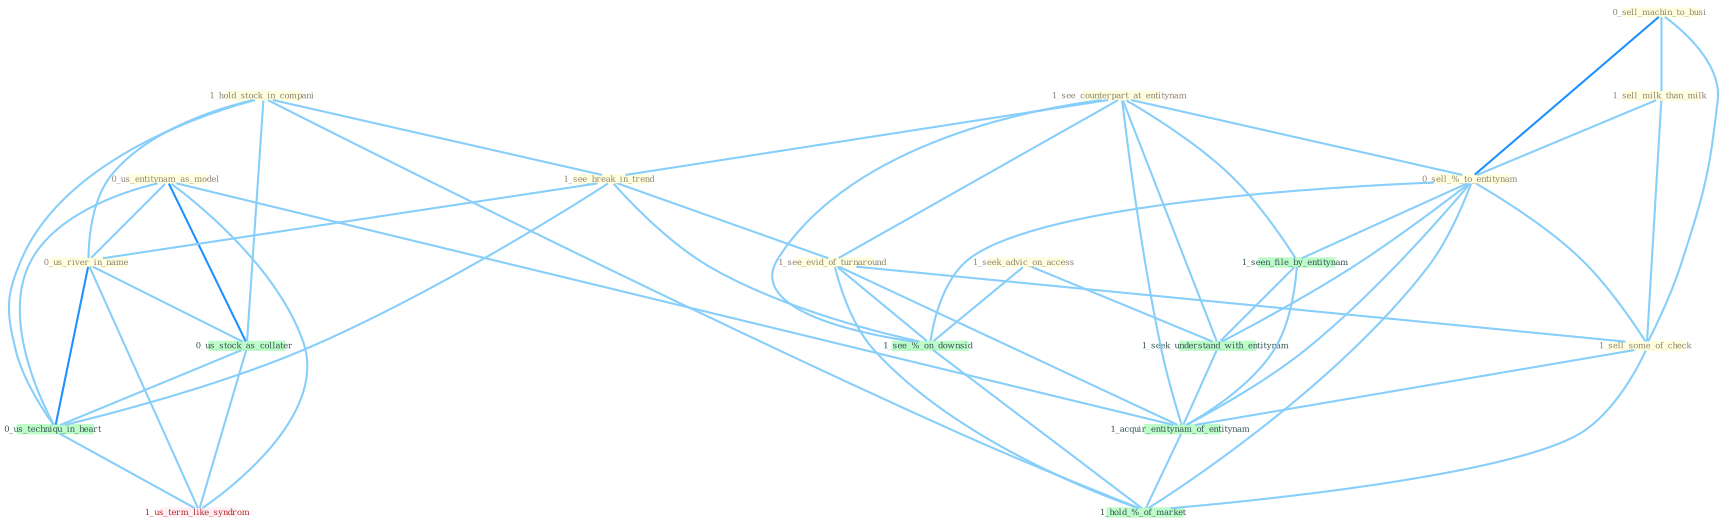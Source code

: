Graph G{ 
    node
    [shape=polygon,style=filled,width=.5,height=.06,color="#BDFCC9",fixedsize=true,fontsize=4,
    fontcolor="#2f4f4f"];
    {node
    [color="#ffffe0", fontcolor="#8b7d6b"] "0_us_entitynam_as_model " "1_seek_advic_on_access " "0_sell_machin_to_busi " "1_see_counterpart_at_entitynam " "1_sell_milk_than_milk " "1_hold_stock_in_compani " "1_see_break_in_trend " "1_see_evid_of_turnaround " "0_us_river_in_name " "0_sell_%_to_entitynam " "1_sell_some_of_check "}
{node [color="#fff0f5", fontcolor="#b22222"] "1_us_term_like_syndrom "}
edge [color="#B0E2FF"];

	"0_us_entitynam_as_model " -- "0_us_river_in_name " [w="1", color="#87cefa" ];
	"0_us_entitynam_as_model " -- "0_us_stock_as_collater " [w="2", color="#1e90ff" , len=0.8];
	"0_us_entitynam_as_model " -- "1_acquir_entitynam_of_entitynam " [w="1", color="#87cefa" ];
	"0_us_entitynam_as_model " -- "0_us_techniqu_in_heart " [w="1", color="#87cefa" ];
	"0_us_entitynam_as_model " -- "1_us_term_like_syndrom " [w="1", color="#87cefa" ];
	"1_seek_advic_on_access " -- "1_seek_understand_with_entitynam " [w="1", color="#87cefa" ];
	"1_seek_advic_on_access " -- "1_see_%_on_downsid " [w="1", color="#87cefa" ];
	"0_sell_machin_to_busi " -- "1_sell_milk_than_milk " [w="1", color="#87cefa" ];
	"0_sell_machin_to_busi " -- "0_sell_%_to_entitynam " [w="2", color="#1e90ff" , len=0.8];
	"0_sell_machin_to_busi " -- "1_sell_some_of_check " [w="1", color="#87cefa" ];
	"1_see_counterpart_at_entitynam " -- "1_see_break_in_trend " [w="1", color="#87cefa" ];
	"1_see_counterpart_at_entitynam " -- "1_see_evid_of_turnaround " [w="1", color="#87cefa" ];
	"1_see_counterpart_at_entitynam " -- "0_sell_%_to_entitynam " [w="1", color="#87cefa" ];
	"1_see_counterpart_at_entitynam " -- "1_seen_file_by_entitynam " [w="1", color="#87cefa" ];
	"1_see_counterpart_at_entitynam " -- "1_seek_understand_with_entitynam " [w="1", color="#87cefa" ];
	"1_see_counterpart_at_entitynam " -- "1_acquir_entitynam_of_entitynam " [w="1", color="#87cefa" ];
	"1_see_counterpart_at_entitynam " -- "1_see_%_on_downsid " [w="1", color="#87cefa" ];
	"1_sell_milk_than_milk " -- "0_sell_%_to_entitynam " [w="1", color="#87cefa" ];
	"1_sell_milk_than_milk " -- "1_sell_some_of_check " [w="1", color="#87cefa" ];
	"1_hold_stock_in_compani " -- "1_see_break_in_trend " [w="1", color="#87cefa" ];
	"1_hold_stock_in_compani " -- "0_us_river_in_name " [w="1", color="#87cefa" ];
	"1_hold_stock_in_compani " -- "0_us_stock_as_collater " [w="1", color="#87cefa" ];
	"1_hold_stock_in_compani " -- "0_us_techniqu_in_heart " [w="1", color="#87cefa" ];
	"1_hold_stock_in_compani " -- "1_hold_%_of_market " [w="1", color="#87cefa" ];
	"1_see_break_in_trend " -- "1_see_evid_of_turnaround " [w="1", color="#87cefa" ];
	"1_see_break_in_trend " -- "0_us_river_in_name " [w="1", color="#87cefa" ];
	"1_see_break_in_trend " -- "0_us_techniqu_in_heart " [w="1", color="#87cefa" ];
	"1_see_break_in_trend " -- "1_see_%_on_downsid " [w="1", color="#87cefa" ];
	"1_see_evid_of_turnaround " -- "1_sell_some_of_check " [w="1", color="#87cefa" ];
	"1_see_evid_of_turnaround " -- "1_acquir_entitynam_of_entitynam " [w="1", color="#87cefa" ];
	"1_see_evid_of_turnaround " -- "1_see_%_on_downsid " [w="1", color="#87cefa" ];
	"1_see_evid_of_turnaround " -- "1_hold_%_of_market " [w="1", color="#87cefa" ];
	"0_us_river_in_name " -- "0_us_stock_as_collater " [w="1", color="#87cefa" ];
	"0_us_river_in_name " -- "0_us_techniqu_in_heart " [w="2", color="#1e90ff" , len=0.8];
	"0_us_river_in_name " -- "1_us_term_like_syndrom " [w="1", color="#87cefa" ];
	"0_sell_%_to_entitynam " -- "1_sell_some_of_check " [w="1", color="#87cefa" ];
	"0_sell_%_to_entitynam " -- "1_seen_file_by_entitynam " [w="1", color="#87cefa" ];
	"0_sell_%_to_entitynam " -- "1_seek_understand_with_entitynam " [w="1", color="#87cefa" ];
	"0_sell_%_to_entitynam " -- "1_acquir_entitynam_of_entitynam " [w="1", color="#87cefa" ];
	"0_sell_%_to_entitynam " -- "1_see_%_on_downsid " [w="1", color="#87cefa" ];
	"0_sell_%_to_entitynam " -- "1_hold_%_of_market " [w="1", color="#87cefa" ];
	"1_sell_some_of_check " -- "1_acquir_entitynam_of_entitynam " [w="1", color="#87cefa" ];
	"1_sell_some_of_check " -- "1_hold_%_of_market " [w="1", color="#87cefa" ];
	"1_seen_file_by_entitynam " -- "1_seek_understand_with_entitynam " [w="1", color="#87cefa" ];
	"1_seen_file_by_entitynam " -- "1_acquir_entitynam_of_entitynam " [w="1", color="#87cefa" ];
	"0_us_stock_as_collater " -- "0_us_techniqu_in_heart " [w="1", color="#87cefa" ];
	"0_us_stock_as_collater " -- "1_us_term_like_syndrom " [w="1", color="#87cefa" ];
	"1_seek_understand_with_entitynam " -- "1_acquir_entitynam_of_entitynam " [w="1", color="#87cefa" ];
	"1_acquir_entitynam_of_entitynam " -- "1_hold_%_of_market " [w="1", color="#87cefa" ];
	"0_us_techniqu_in_heart " -- "1_us_term_like_syndrom " [w="1", color="#87cefa" ];
	"1_see_%_on_downsid " -- "1_hold_%_of_market " [w="1", color="#87cefa" ];
}